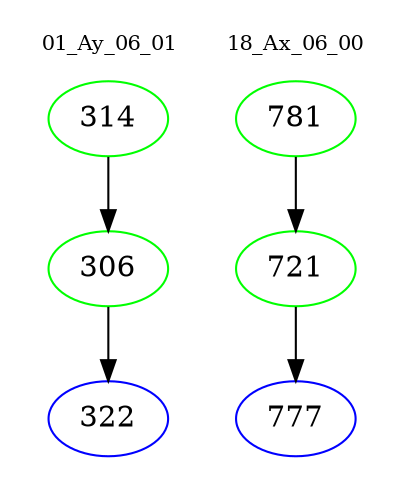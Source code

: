 digraph{
subgraph cluster_0 {
color = white
label = "01_Ay_06_01";
fontsize=10;
T0_314 [label="314", color="green"]
T0_314 -> T0_306 [color="black"]
T0_306 [label="306", color="green"]
T0_306 -> T0_322 [color="black"]
T0_322 [label="322", color="blue"]
}
subgraph cluster_1 {
color = white
label = "18_Ax_06_00";
fontsize=10;
T1_781 [label="781", color="green"]
T1_781 -> T1_721 [color="black"]
T1_721 [label="721", color="green"]
T1_721 -> T1_777 [color="black"]
T1_777 [label="777", color="blue"]
}
}
